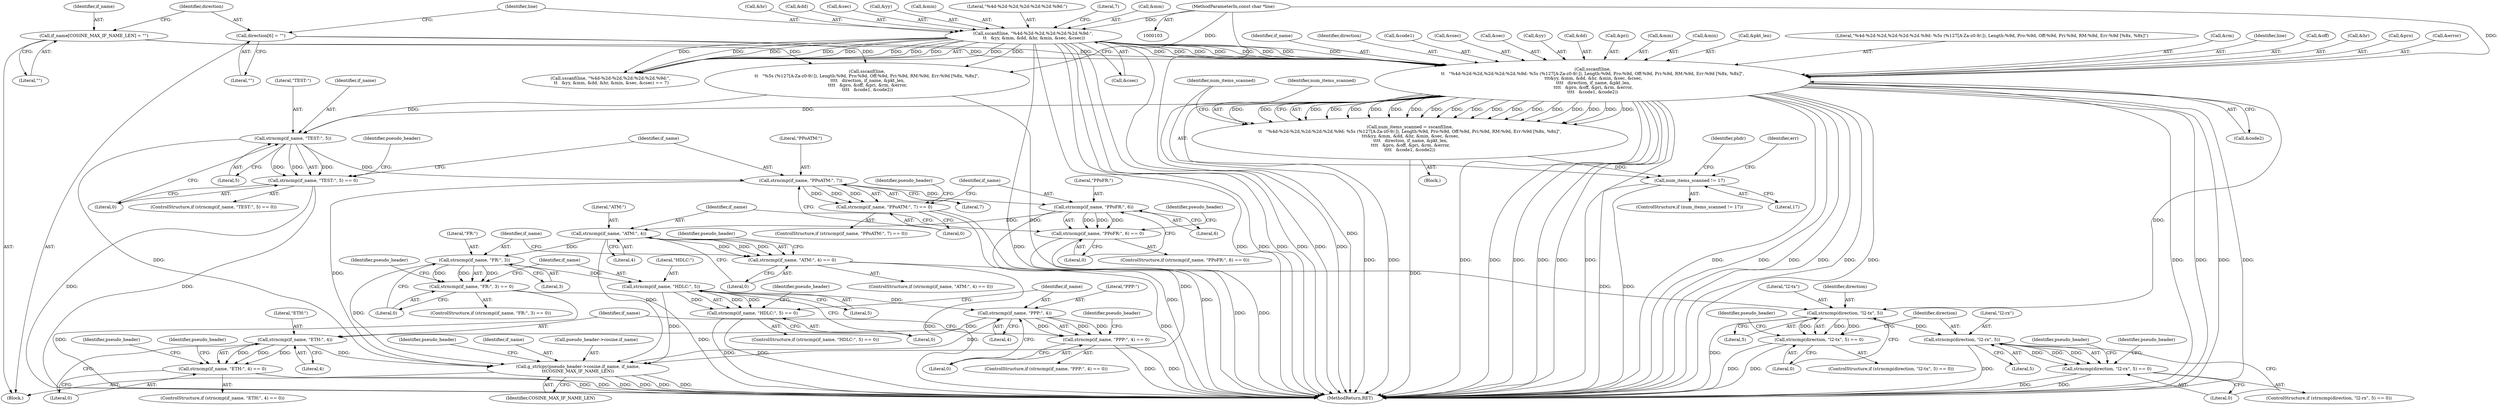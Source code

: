 digraph "0_wireshark_f5ec0afb766f19519ea9623152cca3bbe2229500_2@API" {
"1000164" [label="(Call,sscanf(line,\n\t\t   \"%4d-%2d-%2d,%2d:%2d:%2d.%9d: %5s (%127[A-Za-z0-9/:]), Length:%9d, Pro:%9d, Off:%9d, Pri:%9d, RM:%9d, Err:%9d [%8x, %8x]\",\n \t\t\t&yy, &mm, &dd, &hr, &min, &sec, &csec,\n \t\t\t\t   direction, if_name, &pkt_len,\n \t\t\t\t   &pro, &off, &pri, &rm, &error,\n\t\t\t\t   &code1, &code2))"];
"1000143" [label="(Call,sscanf(line, \"%4d-%2d-%2d,%2d:%2d:%2d.%9d:\",\n \t\t   &yy, &mm, &dd, &hr, &min, &sec, &csec))"];
"1000105" [label="(MethodParameterIn,const char *line)"];
"1000137" [label="(Call,direction[6] = \"\")"];
"1000133" [label="(Call,if_name[COSINE_MAX_IF_NAME_LEN] = \"\")"];
"1000162" [label="(Call,num_items_scanned = sscanf(line,\n\t\t   \"%4d-%2d-%2d,%2d:%2d:%2d.%9d: %5s (%127[A-Za-z0-9/:]), Length:%9d, Pro:%9d, Off:%9d, Pri:%9d, RM:%9d, Err:%9d [%8x, %8x]\",\n \t\t\t&yy, &mm, &dd, &hr, &min, &sec, &csec,\n \t\t\t\t   direction, if_name, &pkt_len,\n \t\t\t\t   &pro, &off, &pri, &rm, &error,\n\t\t\t\t   &code1, &code2))"];
"1000200" [label="(Call,num_items_scanned != 17)"];
"1000350" [label="(Call,strncmp(if_name, \"TEST:\", 5))"];
"1000349" [label="(Call,strncmp(if_name, \"TEST:\", 5) == 0)"];
"1000366" [label="(Call,strncmp(if_name, \"PPoATM:\", 7))"];
"1000365" [label="(Call,strncmp(if_name, \"PPoATM:\", 7) == 0)"];
"1000382" [label="(Call,strncmp(if_name, \"PPoFR:\", 6))"];
"1000381" [label="(Call,strncmp(if_name, \"PPoFR:\", 6) == 0)"];
"1000398" [label="(Call,strncmp(if_name, \"ATM:\", 4))"];
"1000397" [label="(Call,strncmp(if_name, \"ATM:\", 4) == 0)"];
"1000414" [label="(Call,strncmp(if_name, \"FR:\", 3))"];
"1000413" [label="(Call,strncmp(if_name, \"FR:\", 3) == 0)"];
"1000430" [label="(Call,strncmp(if_name, \"HDLC:\", 5))"];
"1000429" [label="(Call,strncmp(if_name, \"HDLC:\", 5) == 0)"];
"1000446" [label="(Call,strncmp(if_name, \"PPP:\", 4))"];
"1000445" [label="(Call,strncmp(if_name, \"PPP:\", 4) == 0)"];
"1000462" [label="(Call,strncmp(if_name, \"ETH:\", 4))"];
"1000461" [label="(Call,strncmp(if_name, \"ETH:\", 4) == 0)"];
"1000515" [label="(Call,g_strlcpy(pseudo_header->cosine.if_name, if_name,\n\t\tCOSINE_MAX_IF_NAME_LEN))"];
"1000486" [label="(Call,strncmp(direction, \"l2-tx\", 5))"];
"1000485" [label="(Call,strncmp(direction, \"l2-tx\", 5) == 0)"];
"1000502" [label="(Call,strncmp(direction, \"l2-rx\", 5))"];
"1000501" [label="(Call,strncmp(direction, \"l2-rx\", 5) == 0)"];
"1000182" [label="(Identifier,if_name)"];
"1000385" [label="(Literal,6)"];
"1000486" [label="(Call,strncmp(direction, \"l2-tx\", 5))"];
"1000445" [label="(Call,strncmp(if_name, \"PPP:\", 4) == 0)"];
"1000349" [label="(Call,strncmp(if_name, \"TEST:\", 5) == 0)"];
"1000220" [label="(Call,sscanf(line,\n\t\t   \"%5s (%127[A-Za-z0-9/:]), Length:%9d, Pro:%9d, Off:%9d, Pri:%9d, RM:%9d, Err:%9d [%8x, %8x]\",\n \t\t\t\t   direction, if_name, &pkt_len,\n \t\t\t\t   &pro, &off, &pri, &rm, &error,\n \t\t\t\t   &code1, &code2))"];
"1000462" [label="(Call,strncmp(if_name, \"ETH:\", 4))"];
"1000464" [label="(Literal,\"ETH:\")"];
"1000522" [label="(Identifier,COSINE_MAX_IF_NAME_LEN)"];
"1000137" [label="(Call,direction[6] = \"\")"];
"1000386" [label="(Literal,0)"];
"1000381" [label="(Call,strncmp(if_name, \"PPoFR:\", 6) == 0)"];
"1000487" [label="(Identifier,direction)"];
"1000380" [label="(ControlStructure,if (strncmp(if_name, \"PPoFR:\", 6) == 0))"];
"1000505" [label="(Literal,5)"];
"1000181" [label="(Identifier,direction)"];
"1000156" [label="(Call,&sec)"];
"1000460" [label="(ControlStructure,if (strncmp(if_name, \"ETH:\", 4) == 0))"];
"1000146" [label="(Call,&yy)"];
"1000511" [label="(Identifier,pseudo_header)"];
"1000402" [label="(Literal,0)"];
"1000461" [label="(Call,strncmp(if_name, \"ETH:\", 4) == 0)"];
"1000162" [label="(Call,num_items_scanned = sscanf(line,\n\t\t   \"%4d-%2d-%2d,%2d:%2d:%2d.%9d: %5s (%127[A-Za-z0-9/:]), Length:%9d, Pro:%9d, Off:%9d, Pri:%9d, RM:%9d, Err:%9d [%8x, %8x]\",\n \t\t\t&yy, &mm, &dd, &hr, &min, &sec, &csec,\n \t\t\t\t   direction, if_name, &pkt_len,\n \t\t\t\t   &pro, &off, &pri, &rm, &error,\n\t\t\t\t   &code1, &code2))"];
"1000275" [label="(Identifier,phdr)"];
"1000195" [label="(Call,&code1)"];
"1000154" [label="(Call,&min)"];
"1000179" [label="(Call,&csec)"];
"1000463" [label="(Identifier,if_name)"];
"1000145" [label="(Literal,\"%4d-%2d-%2d,%2d:%2d:%2d.%9d:\")"];
"1000447" [label="(Identifier,if_name)"];
"1000431" [label="(Identifier,if_name)"];
"1000484" [label="(ControlStructure,if (strncmp(direction, \"l2-tx\", 5) == 0))"];
"1000352" [label="(Literal,\"TEST:\")"];
"1000144" [label="(Identifier,line)"];
"1000503" [label="(Identifier,direction)"];
"1000495" [label="(Identifier,pseudo_header)"];
"1000401" [label="(Literal,4)"];
"1000177" [label="(Call,&sec)"];
"1000367" [label="(Identifier,if_name)"];
"1000446" [label="(Call,strncmp(if_name, \"PPP:\", 4))"];
"1000143" [label="(Call,sscanf(line, \"%4d-%2d-%2d,%2d:%2d:%2d.%9d:\",\n \t\t   &yy, &mm, &dd, &hr, &min, &sec, &csec))"];
"1000398" [label="(Call,strncmp(if_name, \"ATM:\", 4))"];
"1000167" [label="(Call,&yy)"];
"1000206" [label="(Identifier,err)"];
"1000171" [label="(Call,&dd)"];
"1000414" [label="(Call,strncmp(if_name, \"FR:\", 3))"];
"1000189" [label="(Call,&pri)"];
"1000432" [label="(Literal,\"HDLC:\")"];
"1000161" [label="(Block,)"];
"1000142" [label="(Call,sscanf(line, \"%4d-%2d-%2d,%2d:%2d:%2d.%9d:\",\n \t\t   &yy, &mm, &dd, &hr, &min, &sec, &csec) == 7)"];
"1000164" [label="(Call,sscanf(line,\n\t\t   \"%4d-%2d-%2d,%2d:%2d:%2d.%9d: %5s (%127[A-Za-z0-9/:]), Length:%9d, Pro:%9d, Off:%9d, Pri:%9d, RM:%9d, Err:%9d [%8x, %8x]\",\n \t\t\t&yy, &mm, &dd, &hr, &min, &sec, &csec,\n \t\t\t\t   direction, if_name, &pkt_len,\n \t\t\t\t   &pro, &off, &pri, &rm, &error,\n\t\t\t\t   &code1, &code2))"];
"1000160" [label="(Literal,7)"];
"1000169" [label="(Call,&mm)"];
"1000200" [label="(Call,num_items_scanned != 17)"];
"1000488" [label="(Literal,\"l2-tx\")"];
"1000375" [label="(Identifier,pseudo_header)"];
"1000489" [label="(Literal,5)"];
"1000433" [label="(Literal,5)"];
"1000423" [label="(Identifier,pseudo_header)"];
"1000407" [label="(Identifier,pseudo_header)"];
"1000428" [label="(ControlStructure,if (strncmp(if_name, \"HDLC:\", 5) == 0))"];
"1000400" [label="(Literal,\"ATM:\")"];
"1000383" [label="(Identifier,if_name)"];
"1000365" [label="(Call,strncmp(if_name, \"PPoATM:\", 7) == 0)"];
"1000521" [label="(Identifier,if_name)"];
"1000351" [label="(Identifier,if_name)"];
"1000444" [label="(ControlStructure,if (strncmp(if_name, \"PPP:\", 4) == 0))"];
"1000348" [label="(ControlStructure,if (strncmp(if_name, \"TEST:\", 5) == 0))"];
"1000175" [label="(Call,&min)"];
"1000370" [label="(Literal,0)"];
"1000490" [label="(Literal,0)"];
"1000448" [label="(Literal,\"PPP:\")"];
"1000485" [label="(Call,strncmp(direction, \"l2-tx\", 5) == 0)"];
"1000359" [label="(Identifier,pseudo_header)"];
"1000480" [label="(Identifier,pseudo_header)"];
"1000465" [label="(Literal,4)"];
"1000148" [label="(Call,&mm)"];
"1000108" [label="(Block,)"];
"1000449" [label="(Literal,4)"];
"1000354" [label="(Literal,0)"];
"1000183" [label="(Call,&pkt_len)"];
"1000133" [label="(Call,if_name[COSINE_MAX_IF_NAME_LEN] = \"\")"];
"1000560" [label="(MethodReturn,RET)"];
"1000368" [label="(Literal,\"PPoATM:\")"];
"1000134" [label="(Identifier,if_name)"];
"1000152" [label="(Call,&hr)"];
"1000516" [label="(Call,pseudo_header->cosine.if_name)"];
"1000417" [label="(Literal,3)"];
"1000105" [label="(MethodParameterIn,const char *line)"];
"1000150" [label="(Call,&dd)"];
"1000158" [label="(Call,&csec)"];
"1000384" [label="(Literal,\"PPoFR:\")"];
"1000515" [label="(Call,g_strlcpy(pseudo_header->cosine.if_name, if_name,\n\t\tCOSINE_MAX_IF_NAME_LEN))"];
"1000369" [label="(Literal,7)"];
"1000364" [label="(ControlStructure,if (strncmp(if_name, \"PPoATM:\", 7) == 0))"];
"1000439" [label="(Identifier,pseudo_header)"];
"1000197" [label="(Call,&code2)"];
"1000166" [label="(Literal,\"%4d-%2d-%2d,%2d:%2d:%2d.%9d: %5s (%127[A-Za-z0-9/:]), Length:%9d, Pro:%9d, Off:%9d, Pri:%9d, RM:%9d, Err:%9d [%8x, %8x]\")"];
"1000139" [label="(Literal,\"\")"];
"1000382" [label="(Call,strncmp(if_name, \"PPoFR:\", 6))"];
"1000413" [label="(Call,strncmp(if_name, \"FR:\", 3) == 0)"];
"1000526" [label="(Identifier,pseudo_header)"];
"1000500" [label="(ControlStructure,if (strncmp(direction, \"l2-rx\", 5) == 0))"];
"1000191" [label="(Call,&rm)"];
"1000416" [label="(Literal,\"FR:\")"];
"1000518" [label="(Identifier,pseudo_header)"];
"1000502" [label="(Call,strncmp(direction, \"l2-rx\", 5))"];
"1000165" [label="(Identifier,line)"];
"1000466" [label="(Literal,0)"];
"1000504" [label="(Literal,\"l2-rx\")"];
"1000471" [label="(Identifier,pseudo_header)"];
"1000353" [label="(Literal,5)"];
"1000418" [label="(Literal,0)"];
"1000138" [label="(Identifier,direction)"];
"1000135" [label="(Literal,\"\")"];
"1000391" [label="(Identifier,pseudo_header)"];
"1000501" [label="(Call,strncmp(direction, \"l2-rx\", 5) == 0)"];
"1000396" [label="(ControlStructure,if (strncmp(if_name, \"ATM:\", 4) == 0))"];
"1000187" [label="(Call,&off)"];
"1000506" [label="(Literal,0)"];
"1000429" [label="(Call,strncmp(if_name, \"HDLC:\", 5) == 0)"];
"1000163" [label="(Identifier,num_items_scanned)"];
"1000397" [label="(Call,strncmp(if_name, \"ATM:\", 4) == 0)"];
"1000202" [label="(Literal,17)"];
"1000350" [label="(Call,strncmp(if_name, \"TEST:\", 5))"];
"1000399" [label="(Identifier,if_name)"];
"1000201" [label="(Identifier,num_items_scanned)"];
"1000434" [label="(Literal,0)"];
"1000450" [label="(Literal,0)"];
"1000430" [label="(Call,strncmp(if_name, \"HDLC:\", 5))"];
"1000412" [label="(ControlStructure,if (strncmp(if_name, \"FR:\", 3) == 0))"];
"1000455" [label="(Identifier,pseudo_header)"];
"1000173" [label="(Call,&hr)"];
"1000415" [label="(Identifier,if_name)"];
"1000185" [label="(Call,&pro)"];
"1000199" [label="(ControlStructure,if (num_items_scanned != 17))"];
"1000193" [label="(Call,&error)"];
"1000366" [label="(Call,strncmp(if_name, \"PPoATM:\", 7))"];
"1000164" -> "1000162"  [label="AST: "];
"1000164" -> "1000197"  [label="CFG: "];
"1000165" -> "1000164"  [label="AST: "];
"1000166" -> "1000164"  [label="AST: "];
"1000167" -> "1000164"  [label="AST: "];
"1000169" -> "1000164"  [label="AST: "];
"1000171" -> "1000164"  [label="AST: "];
"1000173" -> "1000164"  [label="AST: "];
"1000175" -> "1000164"  [label="AST: "];
"1000177" -> "1000164"  [label="AST: "];
"1000179" -> "1000164"  [label="AST: "];
"1000181" -> "1000164"  [label="AST: "];
"1000182" -> "1000164"  [label="AST: "];
"1000183" -> "1000164"  [label="AST: "];
"1000185" -> "1000164"  [label="AST: "];
"1000187" -> "1000164"  [label="AST: "];
"1000189" -> "1000164"  [label="AST: "];
"1000191" -> "1000164"  [label="AST: "];
"1000193" -> "1000164"  [label="AST: "];
"1000195" -> "1000164"  [label="AST: "];
"1000197" -> "1000164"  [label="AST: "];
"1000162" -> "1000164"  [label="CFG: "];
"1000164" -> "1000560"  [label="DDG: "];
"1000164" -> "1000560"  [label="DDG: "];
"1000164" -> "1000560"  [label="DDG: "];
"1000164" -> "1000560"  [label="DDG: "];
"1000164" -> "1000560"  [label="DDG: "];
"1000164" -> "1000560"  [label="DDG: "];
"1000164" -> "1000560"  [label="DDG: "];
"1000164" -> "1000560"  [label="DDG: "];
"1000164" -> "1000560"  [label="DDG: "];
"1000164" -> "1000560"  [label="DDG: "];
"1000164" -> "1000560"  [label="DDG: "];
"1000164" -> "1000560"  [label="DDG: "];
"1000164" -> "1000560"  [label="DDG: "];
"1000164" -> "1000560"  [label="DDG: "];
"1000164" -> "1000560"  [label="DDG: "];
"1000164" -> "1000560"  [label="DDG: "];
"1000164" -> "1000560"  [label="DDG: "];
"1000164" -> "1000560"  [label="DDG: "];
"1000164" -> "1000162"  [label="DDG: "];
"1000164" -> "1000162"  [label="DDG: "];
"1000164" -> "1000162"  [label="DDG: "];
"1000164" -> "1000162"  [label="DDG: "];
"1000164" -> "1000162"  [label="DDG: "];
"1000164" -> "1000162"  [label="DDG: "];
"1000164" -> "1000162"  [label="DDG: "];
"1000164" -> "1000162"  [label="DDG: "];
"1000164" -> "1000162"  [label="DDG: "];
"1000164" -> "1000162"  [label="DDG: "];
"1000164" -> "1000162"  [label="DDG: "];
"1000164" -> "1000162"  [label="DDG: "];
"1000164" -> "1000162"  [label="DDG: "];
"1000164" -> "1000162"  [label="DDG: "];
"1000164" -> "1000162"  [label="DDG: "];
"1000164" -> "1000162"  [label="DDG: "];
"1000164" -> "1000162"  [label="DDG: "];
"1000164" -> "1000162"  [label="DDG: "];
"1000164" -> "1000162"  [label="DDG: "];
"1000143" -> "1000164"  [label="DDG: "];
"1000143" -> "1000164"  [label="DDG: "];
"1000143" -> "1000164"  [label="DDG: "];
"1000143" -> "1000164"  [label="DDG: "];
"1000143" -> "1000164"  [label="DDG: "];
"1000143" -> "1000164"  [label="DDG: "];
"1000143" -> "1000164"  [label="DDG: "];
"1000143" -> "1000164"  [label="DDG: "];
"1000105" -> "1000164"  [label="DDG: "];
"1000137" -> "1000164"  [label="DDG: "];
"1000133" -> "1000164"  [label="DDG: "];
"1000164" -> "1000350"  [label="DDG: "];
"1000164" -> "1000486"  [label="DDG: "];
"1000143" -> "1000142"  [label="AST: "];
"1000143" -> "1000158"  [label="CFG: "];
"1000144" -> "1000143"  [label="AST: "];
"1000145" -> "1000143"  [label="AST: "];
"1000146" -> "1000143"  [label="AST: "];
"1000148" -> "1000143"  [label="AST: "];
"1000150" -> "1000143"  [label="AST: "];
"1000152" -> "1000143"  [label="AST: "];
"1000154" -> "1000143"  [label="AST: "];
"1000156" -> "1000143"  [label="AST: "];
"1000158" -> "1000143"  [label="AST: "];
"1000160" -> "1000143"  [label="CFG: "];
"1000143" -> "1000560"  [label="DDG: "];
"1000143" -> "1000560"  [label="DDG: "];
"1000143" -> "1000560"  [label="DDG: "];
"1000143" -> "1000560"  [label="DDG: "];
"1000143" -> "1000560"  [label="DDG: "];
"1000143" -> "1000560"  [label="DDG: "];
"1000143" -> "1000560"  [label="DDG: "];
"1000143" -> "1000142"  [label="DDG: "];
"1000143" -> "1000142"  [label="DDG: "];
"1000143" -> "1000142"  [label="DDG: "];
"1000143" -> "1000142"  [label="DDG: "];
"1000143" -> "1000142"  [label="DDG: "];
"1000143" -> "1000142"  [label="DDG: "];
"1000143" -> "1000142"  [label="DDG: "];
"1000143" -> "1000142"  [label="DDG: "];
"1000143" -> "1000142"  [label="DDG: "];
"1000105" -> "1000143"  [label="DDG: "];
"1000143" -> "1000220"  [label="DDG: "];
"1000105" -> "1000103"  [label="AST: "];
"1000105" -> "1000560"  [label="DDG: "];
"1000105" -> "1000220"  [label="DDG: "];
"1000137" -> "1000108"  [label="AST: "];
"1000137" -> "1000139"  [label="CFG: "];
"1000138" -> "1000137"  [label="AST: "];
"1000139" -> "1000137"  [label="AST: "];
"1000144" -> "1000137"  [label="CFG: "];
"1000137" -> "1000220"  [label="DDG: "];
"1000133" -> "1000108"  [label="AST: "];
"1000133" -> "1000135"  [label="CFG: "];
"1000134" -> "1000133"  [label="AST: "];
"1000135" -> "1000133"  [label="AST: "];
"1000138" -> "1000133"  [label="CFG: "];
"1000133" -> "1000220"  [label="DDG: "];
"1000162" -> "1000161"  [label="AST: "];
"1000163" -> "1000162"  [label="AST: "];
"1000201" -> "1000162"  [label="CFG: "];
"1000162" -> "1000560"  [label="DDG: "];
"1000162" -> "1000200"  [label="DDG: "];
"1000200" -> "1000199"  [label="AST: "];
"1000200" -> "1000202"  [label="CFG: "];
"1000201" -> "1000200"  [label="AST: "];
"1000202" -> "1000200"  [label="AST: "];
"1000206" -> "1000200"  [label="CFG: "];
"1000275" -> "1000200"  [label="CFG: "];
"1000200" -> "1000560"  [label="DDG: "];
"1000200" -> "1000560"  [label="DDG: "];
"1000350" -> "1000349"  [label="AST: "];
"1000350" -> "1000353"  [label="CFG: "];
"1000351" -> "1000350"  [label="AST: "];
"1000352" -> "1000350"  [label="AST: "];
"1000353" -> "1000350"  [label="AST: "];
"1000354" -> "1000350"  [label="CFG: "];
"1000350" -> "1000349"  [label="DDG: "];
"1000350" -> "1000349"  [label="DDG: "];
"1000350" -> "1000349"  [label="DDG: "];
"1000220" -> "1000350"  [label="DDG: "];
"1000350" -> "1000366"  [label="DDG: "];
"1000350" -> "1000515"  [label="DDG: "];
"1000349" -> "1000348"  [label="AST: "];
"1000349" -> "1000354"  [label="CFG: "];
"1000354" -> "1000349"  [label="AST: "];
"1000359" -> "1000349"  [label="CFG: "];
"1000367" -> "1000349"  [label="CFG: "];
"1000349" -> "1000560"  [label="DDG: "];
"1000349" -> "1000560"  [label="DDG: "];
"1000366" -> "1000365"  [label="AST: "];
"1000366" -> "1000369"  [label="CFG: "];
"1000367" -> "1000366"  [label="AST: "];
"1000368" -> "1000366"  [label="AST: "];
"1000369" -> "1000366"  [label="AST: "];
"1000370" -> "1000366"  [label="CFG: "];
"1000366" -> "1000365"  [label="DDG: "];
"1000366" -> "1000365"  [label="DDG: "];
"1000366" -> "1000365"  [label="DDG: "];
"1000366" -> "1000382"  [label="DDG: "];
"1000366" -> "1000515"  [label="DDG: "];
"1000365" -> "1000364"  [label="AST: "];
"1000365" -> "1000370"  [label="CFG: "];
"1000370" -> "1000365"  [label="AST: "];
"1000375" -> "1000365"  [label="CFG: "];
"1000383" -> "1000365"  [label="CFG: "];
"1000365" -> "1000560"  [label="DDG: "];
"1000365" -> "1000560"  [label="DDG: "];
"1000382" -> "1000381"  [label="AST: "];
"1000382" -> "1000385"  [label="CFG: "];
"1000383" -> "1000382"  [label="AST: "];
"1000384" -> "1000382"  [label="AST: "];
"1000385" -> "1000382"  [label="AST: "];
"1000386" -> "1000382"  [label="CFG: "];
"1000382" -> "1000381"  [label="DDG: "];
"1000382" -> "1000381"  [label="DDG: "];
"1000382" -> "1000381"  [label="DDG: "];
"1000382" -> "1000398"  [label="DDG: "];
"1000382" -> "1000515"  [label="DDG: "];
"1000381" -> "1000380"  [label="AST: "];
"1000381" -> "1000386"  [label="CFG: "];
"1000386" -> "1000381"  [label="AST: "];
"1000391" -> "1000381"  [label="CFG: "];
"1000399" -> "1000381"  [label="CFG: "];
"1000381" -> "1000560"  [label="DDG: "];
"1000381" -> "1000560"  [label="DDG: "];
"1000398" -> "1000397"  [label="AST: "];
"1000398" -> "1000401"  [label="CFG: "];
"1000399" -> "1000398"  [label="AST: "];
"1000400" -> "1000398"  [label="AST: "];
"1000401" -> "1000398"  [label="AST: "];
"1000402" -> "1000398"  [label="CFG: "];
"1000398" -> "1000397"  [label="DDG: "];
"1000398" -> "1000397"  [label="DDG: "];
"1000398" -> "1000397"  [label="DDG: "];
"1000398" -> "1000414"  [label="DDG: "];
"1000398" -> "1000515"  [label="DDG: "];
"1000397" -> "1000396"  [label="AST: "];
"1000397" -> "1000402"  [label="CFG: "];
"1000402" -> "1000397"  [label="AST: "];
"1000407" -> "1000397"  [label="CFG: "];
"1000415" -> "1000397"  [label="CFG: "];
"1000397" -> "1000560"  [label="DDG: "];
"1000397" -> "1000560"  [label="DDG: "];
"1000414" -> "1000413"  [label="AST: "];
"1000414" -> "1000417"  [label="CFG: "];
"1000415" -> "1000414"  [label="AST: "];
"1000416" -> "1000414"  [label="AST: "];
"1000417" -> "1000414"  [label="AST: "];
"1000418" -> "1000414"  [label="CFG: "];
"1000414" -> "1000413"  [label="DDG: "];
"1000414" -> "1000413"  [label="DDG: "];
"1000414" -> "1000413"  [label="DDG: "];
"1000414" -> "1000430"  [label="DDG: "];
"1000414" -> "1000515"  [label="DDG: "];
"1000413" -> "1000412"  [label="AST: "];
"1000413" -> "1000418"  [label="CFG: "];
"1000418" -> "1000413"  [label="AST: "];
"1000423" -> "1000413"  [label="CFG: "];
"1000431" -> "1000413"  [label="CFG: "];
"1000413" -> "1000560"  [label="DDG: "];
"1000413" -> "1000560"  [label="DDG: "];
"1000430" -> "1000429"  [label="AST: "];
"1000430" -> "1000433"  [label="CFG: "];
"1000431" -> "1000430"  [label="AST: "];
"1000432" -> "1000430"  [label="AST: "];
"1000433" -> "1000430"  [label="AST: "];
"1000434" -> "1000430"  [label="CFG: "];
"1000430" -> "1000429"  [label="DDG: "];
"1000430" -> "1000429"  [label="DDG: "];
"1000430" -> "1000429"  [label="DDG: "];
"1000430" -> "1000446"  [label="DDG: "];
"1000430" -> "1000515"  [label="DDG: "];
"1000429" -> "1000428"  [label="AST: "];
"1000429" -> "1000434"  [label="CFG: "];
"1000434" -> "1000429"  [label="AST: "];
"1000439" -> "1000429"  [label="CFG: "];
"1000447" -> "1000429"  [label="CFG: "];
"1000429" -> "1000560"  [label="DDG: "];
"1000429" -> "1000560"  [label="DDG: "];
"1000446" -> "1000445"  [label="AST: "];
"1000446" -> "1000449"  [label="CFG: "];
"1000447" -> "1000446"  [label="AST: "];
"1000448" -> "1000446"  [label="AST: "];
"1000449" -> "1000446"  [label="AST: "];
"1000450" -> "1000446"  [label="CFG: "];
"1000446" -> "1000445"  [label="DDG: "];
"1000446" -> "1000445"  [label="DDG: "];
"1000446" -> "1000445"  [label="DDG: "];
"1000446" -> "1000462"  [label="DDG: "];
"1000446" -> "1000515"  [label="DDG: "];
"1000445" -> "1000444"  [label="AST: "];
"1000445" -> "1000450"  [label="CFG: "];
"1000450" -> "1000445"  [label="AST: "];
"1000455" -> "1000445"  [label="CFG: "];
"1000463" -> "1000445"  [label="CFG: "];
"1000445" -> "1000560"  [label="DDG: "];
"1000445" -> "1000560"  [label="DDG: "];
"1000462" -> "1000461"  [label="AST: "];
"1000462" -> "1000465"  [label="CFG: "];
"1000463" -> "1000462"  [label="AST: "];
"1000464" -> "1000462"  [label="AST: "];
"1000465" -> "1000462"  [label="AST: "];
"1000466" -> "1000462"  [label="CFG: "];
"1000462" -> "1000461"  [label="DDG: "];
"1000462" -> "1000461"  [label="DDG: "];
"1000462" -> "1000461"  [label="DDG: "];
"1000462" -> "1000515"  [label="DDG: "];
"1000461" -> "1000460"  [label="AST: "];
"1000461" -> "1000466"  [label="CFG: "];
"1000466" -> "1000461"  [label="AST: "];
"1000471" -> "1000461"  [label="CFG: "];
"1000480" -> "1000461"  [label="CFG: "];
"1000461" -> "1000560"  [label="DDG: "];
"1000461" -> "1000560"  [label="DDG: "];
"1000515" -> "1000108"  [label="AST: "];
"1000515" -> "1000522"  [label="CFG: "];
"1000516" -> "1000515"  [label="AST: "];
"1000521" -> "1000515"  [label="AST: "];
"1000522" -> "1000515"  [label="AST: "];
"1000526" -> "1000515"  [label="CFG: "];
"1000515" -> "1000560"  [label="DDG: "];
"1000515" -> "1000560"  [label="DDG: "];
"1000515" -> "1000560"  [label="DDG: "];
"1000515" -> "1000560"  [label="DDG: "];
"1000486" -> "1000485"  [label="AST: "];
"1000486" -> "1000489"  [label="CFG: "];
"1000487" -> "1000486"  [label="AST: "];
"1000488" -> "1000486"  [label="AST: "];
"1000489" -> "1000486"  [label="AST: "];
"1000490" -> "1000486"  [label="CFG: "];
"1000486" -> "1000560"  [label="DDG: "];
"1000486" -> "1000485"  [label="DDG: "];
"1000486" -> "1000485"  [label="DDG: "];
"1000486" -> "1000485"  [label="DDG: "];
"1000220" -> "1000486"  [label="DDG: "];
"1000486" -> "1000502"  [label="DDG: "];
"1000485" -> "1000484"  [label="AST: "];
"1000485" -> "1000490"  [label="CFG: "];
"1000490" -> "1000485"  [label="AST: "];
"1000495" -> "1000485"  [label="CFG: "];
"1000503" -> "1000485"  [label="CFG: "];
"1000485" -> "1000560"  [label="DDG: "];
"1000485" -> "1000560"  [label="DDG: "];
"1000502" -> "1000501"  [label="AST: "];
"1000502" -> "1000505"  [label="CFG: "];
"1000503" -> "1000502"  [label="AST: "];
"1000504" -> "1000502"  [label="AST: "];
"1000505" -> "1000502"  [label="AST: "];
"1000506" -> "1000502"  [label="CFG: "];
"1000502" -> "1000560"  [label="DDG: "];
"1000502" -> "1000501"  [label="DDG: "];
"1000502" -> "1000501"  [label="DDG: "];
"1000502" -> "1000501"  [label="DDG: "];
"1000501" -> "1000500"  [label="AST: "];
"1000501" -> "1000506"  [label="CFG: "];
"1000506" -> "1000501"  [label="AST: "];
"1000511" -> "1000501"  [label="CFG: "];
"1000518" -> "1000501"  [label="CFG: "];
"1000501" -> "1000560"  [label="DDG: "];
"1000501" -> "1000560"  [label="DDG: "];
}
